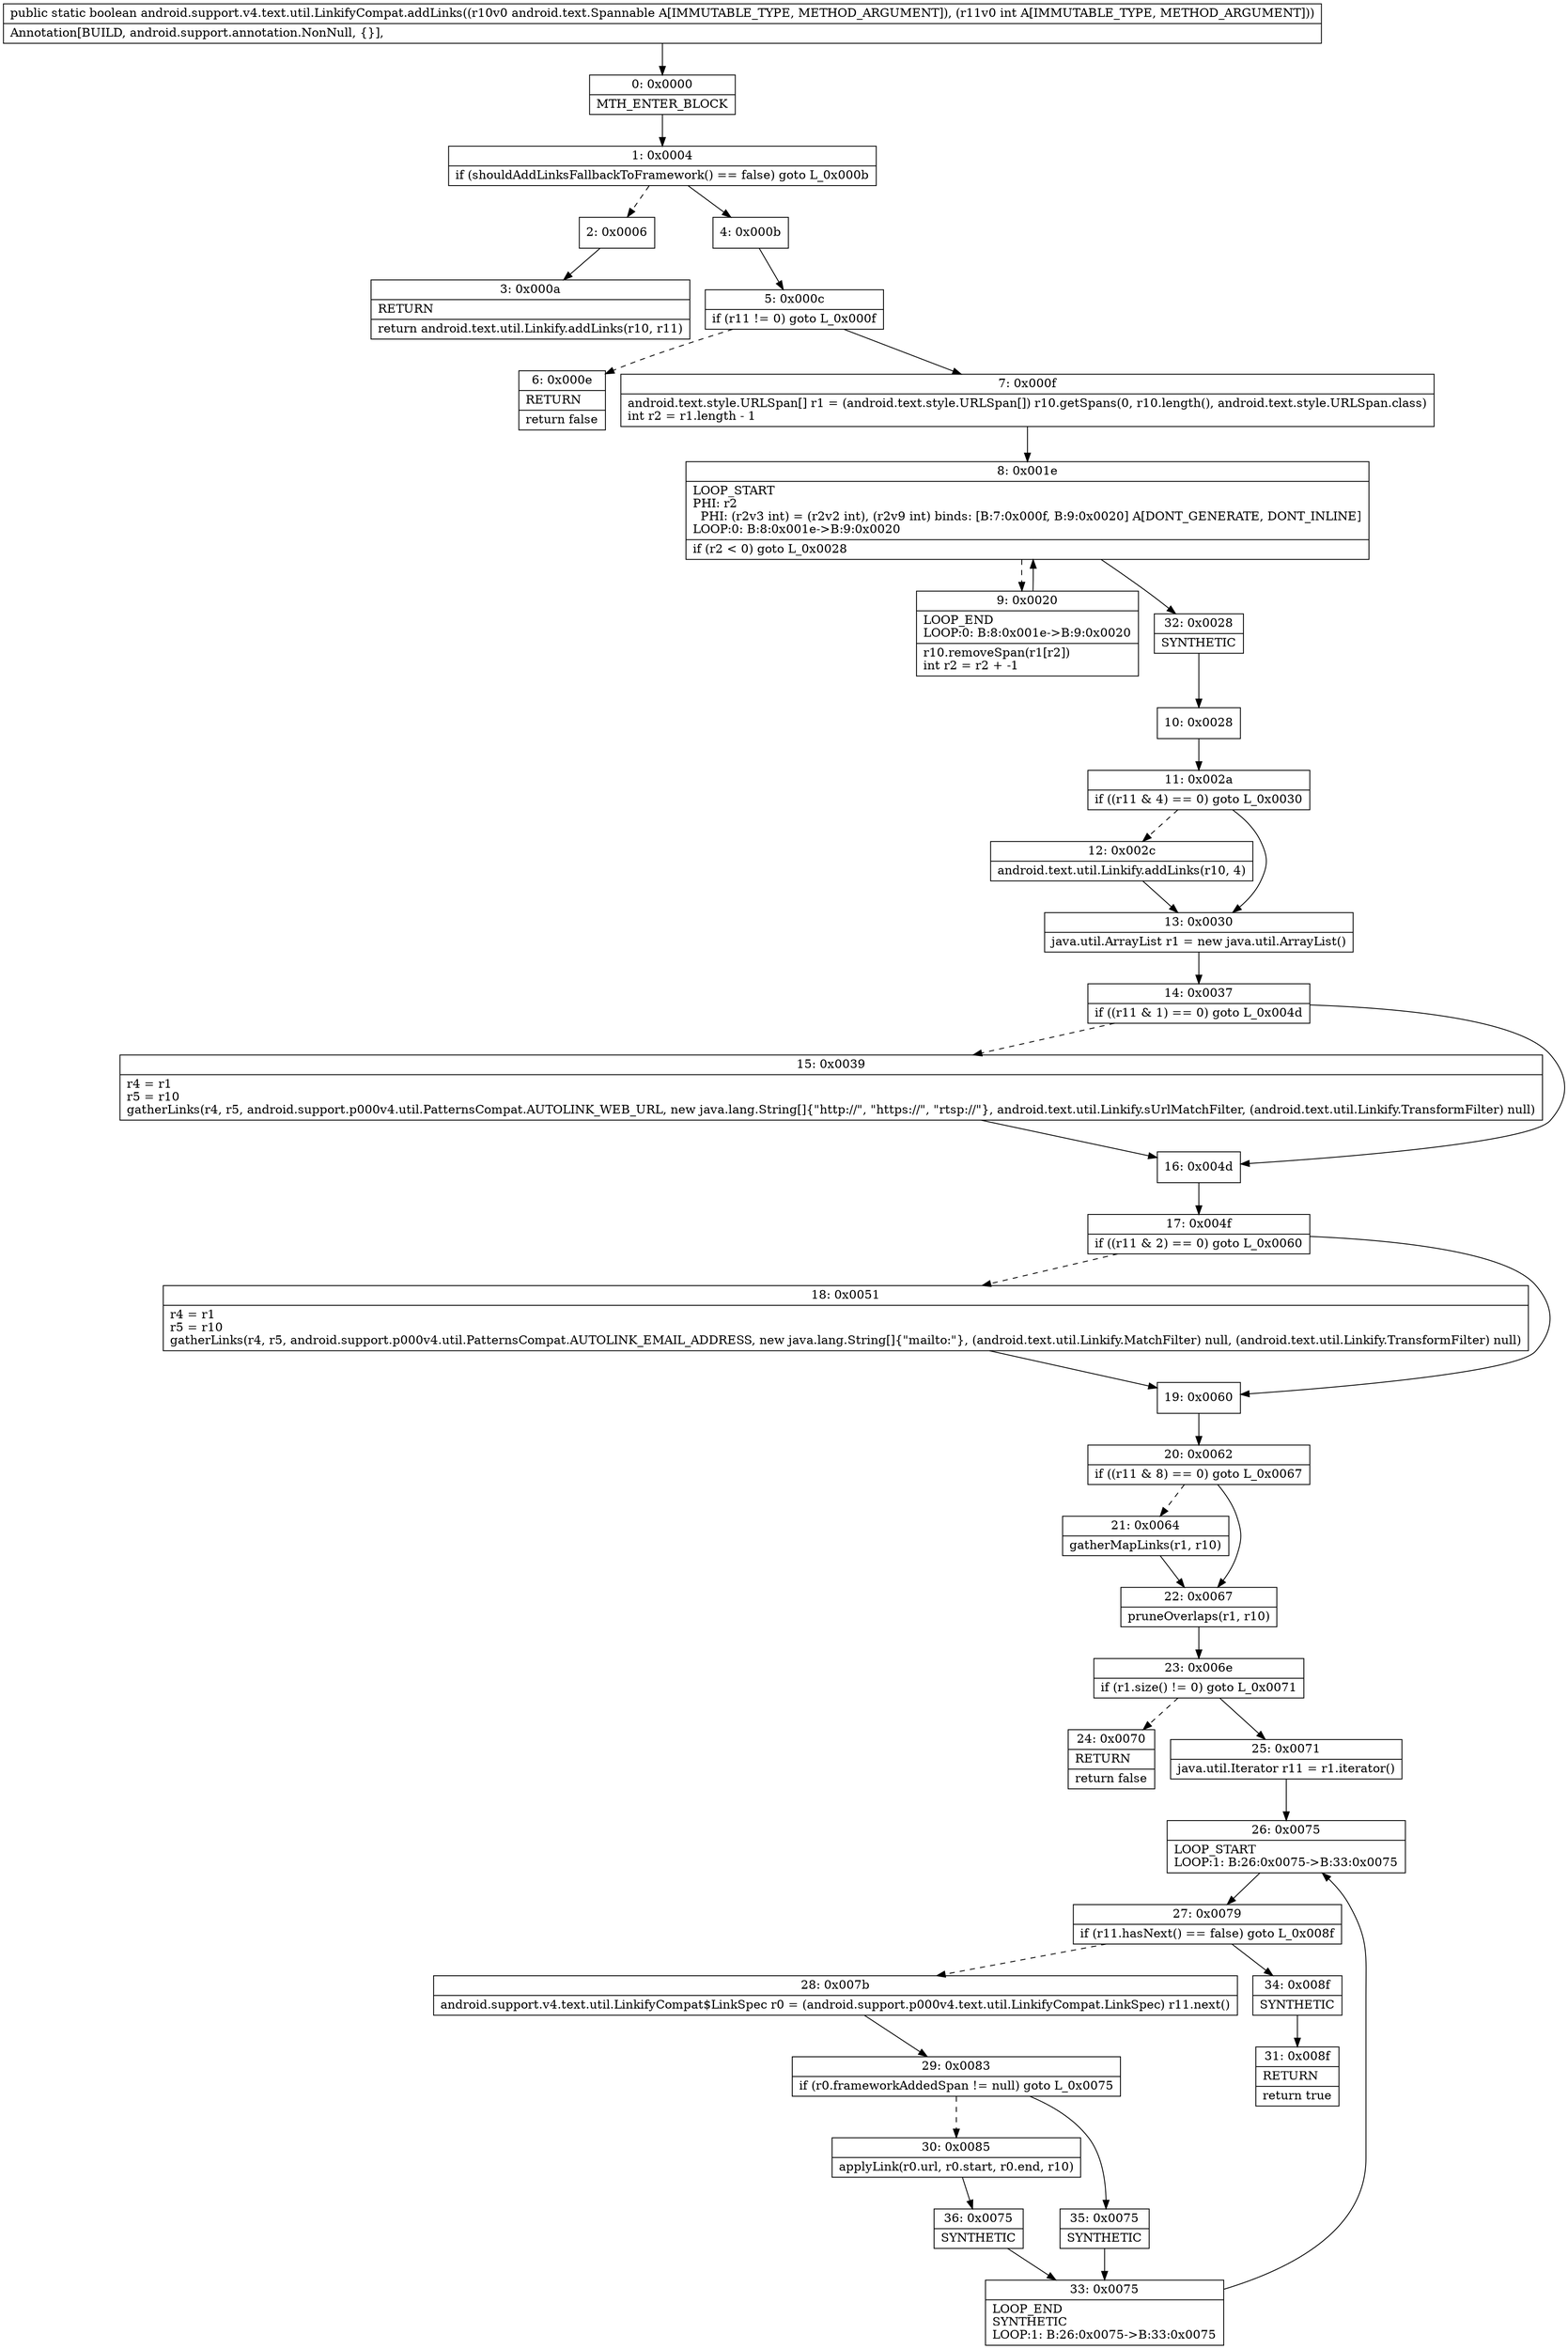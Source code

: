 digraph "CFG forandroid.support.v4.text.util.LinkifyCompat.addLinks(Landroid\/text\/Spannable;I)Z" {
Node_0 [shape=record,label="{0\:\ 0x0000|MTH_ENTER_BLOCK\l}"];
Node_1 [shape=record,label="{1\:\ 0x0004|if (shouldAddLinksFallbackToFramework() == false) goto L_0x000b\l}"];
Node_2 [shape=record,label="{2\:\ 0x0006}"];
Node_3 [shape=record,label="{3\:\ 0x000a|RETURN\l|return android.text.util.Linkify.addLinks(r10, r11)\l}"];
Node_4 [shape=record,label="{4\:\ 0x000b}"];
Node_5 [shape=record,label="{5\:\ 0x000c|if (r11 != 0) goto L_0x000f\l}"];
Node_6 [shape=record,label="{6\:\ 0x000e|RETURN\l|return false\l}"];
Node_7 [shape=record,label="{7\:\ 0x000f|android.text.style.URLSpan[] r1 = (android.text.style.URLSpan[]) r10.getSpans(0, r10.length(), android.text.style.URLSpan.class)\lint r2 = r1.length \- 1\l}"];
Node_8 [shape=record,label="{8\:\ 0x001e|LOOP_START\lPHI: r2 \l  PHI: (r2v3 int) = (r2v2 int), (r2v9 int) binds: [B:7:0x000f, B:9:0x0020] A[DONT_GENERATE, DONT_INLINE]\lLOOP:0: B:8:0x001e\-\>B:9:0x0020\l|if (r2 \< 0) goto L_0x0028\l}"];
Node_9 [shape=record,label="{9\:\ 0x0020|LOOP_END\lLOOP:0: B:8:0x001e\-\>B:9:0x0020\l|r10.removeSpan(r1[r2])\lint r2 = r2 + \-1\l}"];
Node_10 [shape=record,label="{10\:\ 0x0028}"];
Node_11 [shape=record,label="{11\:\ 0x002a|if ((r11 & 4) == 0) goto L_0x0030\l}"];
Node_12 [shape=record,label="{12\:\ 0x002c|android.text.util.Linkify.addLinks(r10, 4)\l}"];
Node_13 [shape=record,label="{13\:\ 0x0030|java.util.ArrayList r1 = new java.util.ArrayList()\l}"];
Node_14 [shape=record,label="{14\:\ 0x0037|if ((r11 & 1) == 0) goto L_0x004d\l}"];
Node_15 [shape=record,label="{15\:\ 0x0039|r4 = r1\lr5 = r10\lgatherLinks(r4, r5, android.support.p000v4.util.PatternsCompat.AUTOLINK_WEB_URL, new java.lang.String[]\{\"http:\/\/\", \"https:\/\/\", \"rtsp:\/\/\"\}, android.text.util.Linkify.sUrlMatchFilter, (android.text.util.Linkify.TransformFilter) null)\l}"];
Node_16 [shape=record,label="{16\:\ 0x004d}"];
Node_17 [shape=record,label="{17\:\ 0x004f|if ((r11 & 2) == 0) goto L_0x0060\l}"];
Node_18 [shape=record,label="{18\:\ 0x0051|r4 = r1\lr5 = r10\lgatherLinks(r4, r5, android.support.p000v4.util.PatternsCompat.AUTOLINK_EMAIL_ADDRESS, new java.lang.String[]\{\"mailto:\"\}, (android.text.util.Linkify.MatchFilter) null, (android.text.util.Linkify.TransformFilter) null)\l}"];
Node_19 [shape=record,label="{19\:\ 0x0060}"];
Node_20 [shape=record,label="{20\:\ 0x0062|if ((r11 & 8) == 0) goto L_0x0067\l}"];
Node_21 [shape=record,label="{21\:\ 0x0064|gatherMapLinks(r1, r10)\l}"];
Node_22 [shape=record,label="{22\:\ 0x0067|pruneOverlaps(r1, r10)\l}"];
Node_23 [shape=record,label="{23\:\ 0x006e|if (r1.size() != 0) goto L_0x0071\l}"];
Node_24 [shape=record,label="{24\:\ 0x0070|RETURN\l|return false\l}"];
Node_25 [shape=record,label="{25\:\ 0x0071|java.util.Iterator r11 = r1.iterator()\l}"];
Node_26 [shape=record,label="{26\:\ 0x0075|LOOP_START\lLOOP:1: B:26:0x0075\-\>B:33:0x0075\l}"];
Node_27 [shape=record,label="{27\:\ 0x0079|if (r11.hasNext() == false) goto L_0x008f\l}"];
Node_28 [shape=record,label="{28\:\ 0x007b|android.support.v4.text.util.LinkifyCompat$LinkSpec r0 = (android.support.p000v4.text.util.LinkifyCompat.LinkSpec) r11.next()\l}"];
Node_29 [shape=record,label="{29\:\ 0x0083|if (r0.frameworkAddedSpan != null) goto L_0x0075\l}"];
Node_30 [shape=record,label="{30\:\ 0x0085|applyLink(r0.url, r0.start, r0.end, r10)\l}"];
Node_31 [shape=record,label="{31\:\ 0x008f|RETURN\l|return true\l}"];
Node_32 [shape=record,label="{32\:\ 0x0028|SYNTHETIC\l}"];
Node_33 [shape=record,label="{33\:\ 0x0075|LOOP_END\lSYNTHETIC\lLOOP:1: B:26:0x0075\-\>B:33:0x0075\l}"];
Node_34 [shape=record,label="{34\:\ 0x008f|SYNTHETIC\l}"];
Node_35 [shape=record,label="{35\:\ 0x0075|SYNTHETIC\l}"];
Node_36 [shape=record,label="{36\:\ 0x0075|SYNTHETIC\l}"];
MethodNode[shape=record,label="{public static boolean android.support.v4.text.util.LinkifyCompat.addLinks((r10v0 android.text.Spannable A[IMMUTABLE_TYPE, METHOD_ARGUMENT]), (r11v0 int A[IMMUTABLE_TYPE, METHOD_ARGUMENT]))  | Annotation[BUILD, android.support.annotation.NonNull, \{\}], \l}"];
MethodNode -> Node_0;
Node_0 -> Node_1;
Node_1 -> Node_2[style=dashed];
Node_1 -> Node_4;
Node_2 -> Node_3;
Node_4 -> Node_5;
Node_5 -> Node_6[style=dashed];
Node_5 -> Node_7;
Node_7 -> Node_8;
Node_8 -> Node_9[style=dashed];
Node_8 -> Node_32;
Node_9 -> Node_8;
Node_10 -> Node_11;
Node_11 -> Node_12[style=dashed];
Node_11 -> Node_13;
Node_12 -> Node_13;
Node_13 -> Node_14;
Node_14 -> Node_15[style=dashed];
Node_14 -> Node_16;
Node_15 -> Node_16;
Node_16 -> Node_17;
Node_17 -> Node_18[style=dashed];
Node_17 -> Node_19;
Node_18 -> Node_19;
Node_19 -> Node_20;
Node_20 -> Node_21[style=dashed];
Node_20 -> Node_22;
Node_21 -> Node_22;
Node_22 -> Node_23;
Node_23 -> Node_24[style=dashed];
Node_23 -> Node_25;
Node_25 -> Node_26;
Node_26 -> Node_27;
Node_27 -> Node_28[style=dashed];
Node_27 -> Node_34;
Node_28 -> Node_29;
Node_29 -> Node_30[style=dashed];
Node_29 -> Node_35;
Node_30 -> Node_36;
Node_32 -> Node_10;
Node_33 -> Node_26;
Node_34 -> Node_31;
Node_35 -> Node_33;
Node_36 -> Node_33;
}

